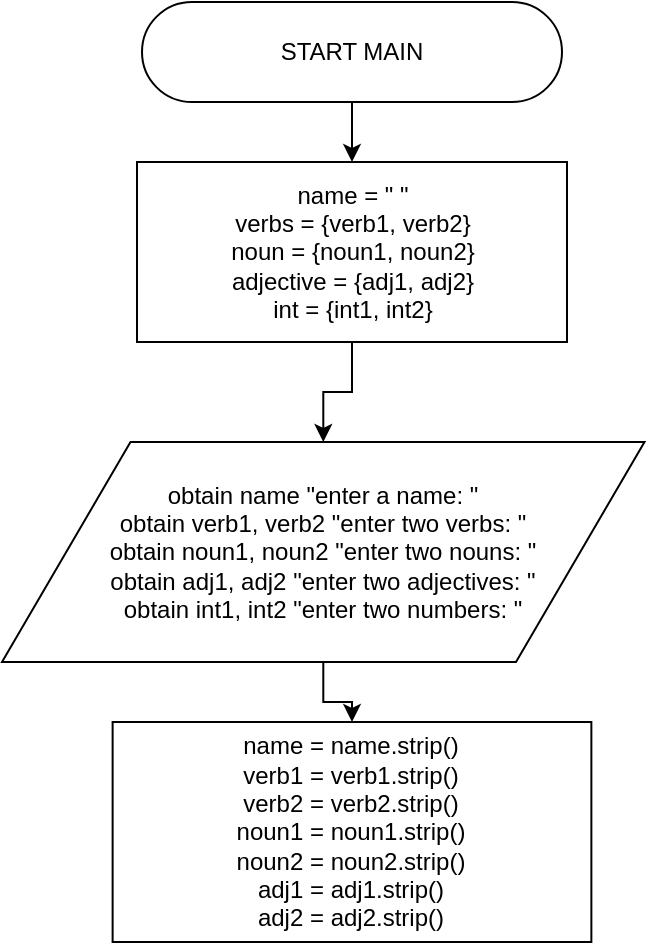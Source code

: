 <mxfile version="24.6.5" type="github">
  <diagram name="Page-1" id="AcvORmyKL_cDA2iYpnHu">
    <mxGraphModel dx="458" dy="534" grid="1" gridSize="10" guides="1" tooltips="1" connect="1" arrows="1" fold="1" page="1" pageScale="1" pageWidth="850" pageHeight="1100" math="0" shadow="0">
      <root>
        <mxCell id="0" />
        <mxCell id="1" parent="0" />
        <mxCell id="nFXKV-LCEwdOK6MNDmqJ-4" value="" style="edgeStyle=orthogonalEdgeStyle;rounded=0;orthogonalLoop=1;jettySize=auto;html=1;" edge="1" parent="1" source="nFXKV-LCEwdOK6MNDmqJ-1" target="nFXKV-LCEwdOK6MNDmqJ-3">
          <mxGeometry relative="1" as="geometry" />
        </mxCell>
        <mxCell id="nFXKV-LCEwdOK6MNDmqJ-1" value="START MAIN" style="html=1;dashed=0;whiteSpace=wrap;shape=mxgraph.dfd.start" vertex="1" parent="1">
          <mxGeometry x="260" y="90" width="210" height="50" as="geometry" />
        </mxCell>
        <mxCell id="nFXKV-LCEwdOK6MNDmqJ-6" value="" style="edgeStyle=orthogonalEdgeStyle;rounded=0;orthogonalLoop=1;jettySize=auto;html=1;" edge="1" parent="1" source="nFXKV-LCEwdOK6MNDmqJ-3" target="nFXKV-LCEwdOK6MNDmqJ-5">
          <mxGeometry relative="1" as="geometry" />
        </mxCell>
        <mxCell id="nFXKV-LCEwdOK6MNDmqJ-3" value="name = &quot; &quot;&lt;div&gt;verbs = {verb1, verb2}&lt;/div&gt;&lt;div&gt;noun = {noun1, noun2}&lt;/div&gt;&lt;div&gt;adjective = {adj1, adj2}&lt;/div&gt;&lt;div&gt;int = {int1, int2}&lt;/div&gt;" style="html=1;dashed=0;whiteSpace=wrap;" vertex="1" parent="1">
          <mxGeometry x="257.5" y="170" width="215" height="90" as="geometry" />
        </mxCell>
        <mxCell id="nFXKV-LCEwdOK6MNDmqJ-8" value="" style="edgeStyle=orthogonalEdgeStyle;rounded=0;orthogonalLoop=1;jettySize=auto;html=1;" edge="1" parent="1" source="nFXKV-LCEwdOK6MNDmqJ-5" target="nFXKV-LCEwdOK6MNDmqJ-7">
          <mxGeometry relative="1" as="geometry" />
        </mxCell>
        <mxCell id="nFXKV-LCEwdOK6MNDmqJ-5" value="obtain name &quot;enter a name: &quot;&lt;div&gt;obtain verb1, verb2 &quot;enter two verbs: &quot;&lt;/div&gt;&lt;div&gt;obtain noun1, noun2 &quot;enter two nouns: &quot;&lt;/div&gt;&lt;div&gt;obtain adj1, adj2 &quot;enter two adjectives: &quot;&lt;/div&gt;&lt;div&gt;obtain int1, int2 &quot;enter two numbers: &quot;&lt;/div&gt;" style="shape=parallelogram;perimeter=parallelogramPerimeter;whiteSpace=wrap;html=1;dashed=0;" vertex="1" parent="1">
          <mxGeometry x="190" y="310" width="321.25" height="110" as="geometry" />
        </mxCell>
        <mxCell id="nFXKV-LCEwdOK6MNDmqJ-7" value="name = name.strip()&lt;div&gt;verb1 = verb1.strip()&lt;/div&gt;&lt;div&gt;verb2 = verb2.strip()&lt;/div&gt;&lt;div&gt;noun1 = noun1.strip()&lt;/div&gt;&lt;div&gt;noun2 = noun2&lt;span style=&quot;background-color: initial;&quot;&gt;.strip()&lt;/span&gt;&lt;/div&gt;&lt;div&gt;&lt;span style=&quot;background-color: initial;&quot;&gt;adj1 = adj1&lt;/span&gt;&lt;span style=&quot;background-color: initial;&quot;&gt;.strip()&lt;/span&gt;&lt;/div&gt;&lt;div&gt;&lt;span style=&quot;background-color: initial;&quot;&gt;adj2 = adj2&lt;/span&gt;&lt;span style=&quot;background-color: initial;&quot;&gt;.strip()&lt;/span&gt;&lt;/div&gt;" style="html=1;dashed=0;whiteSpace=wrap;" vertex="1" parent="1">
          <mxGeometry x="245.31" y="450" width="239.37" height="110" as="geometry" />
        </mxCell>
      </root>
    </mxGraphModel>
  </diagram>
</mxfile>
